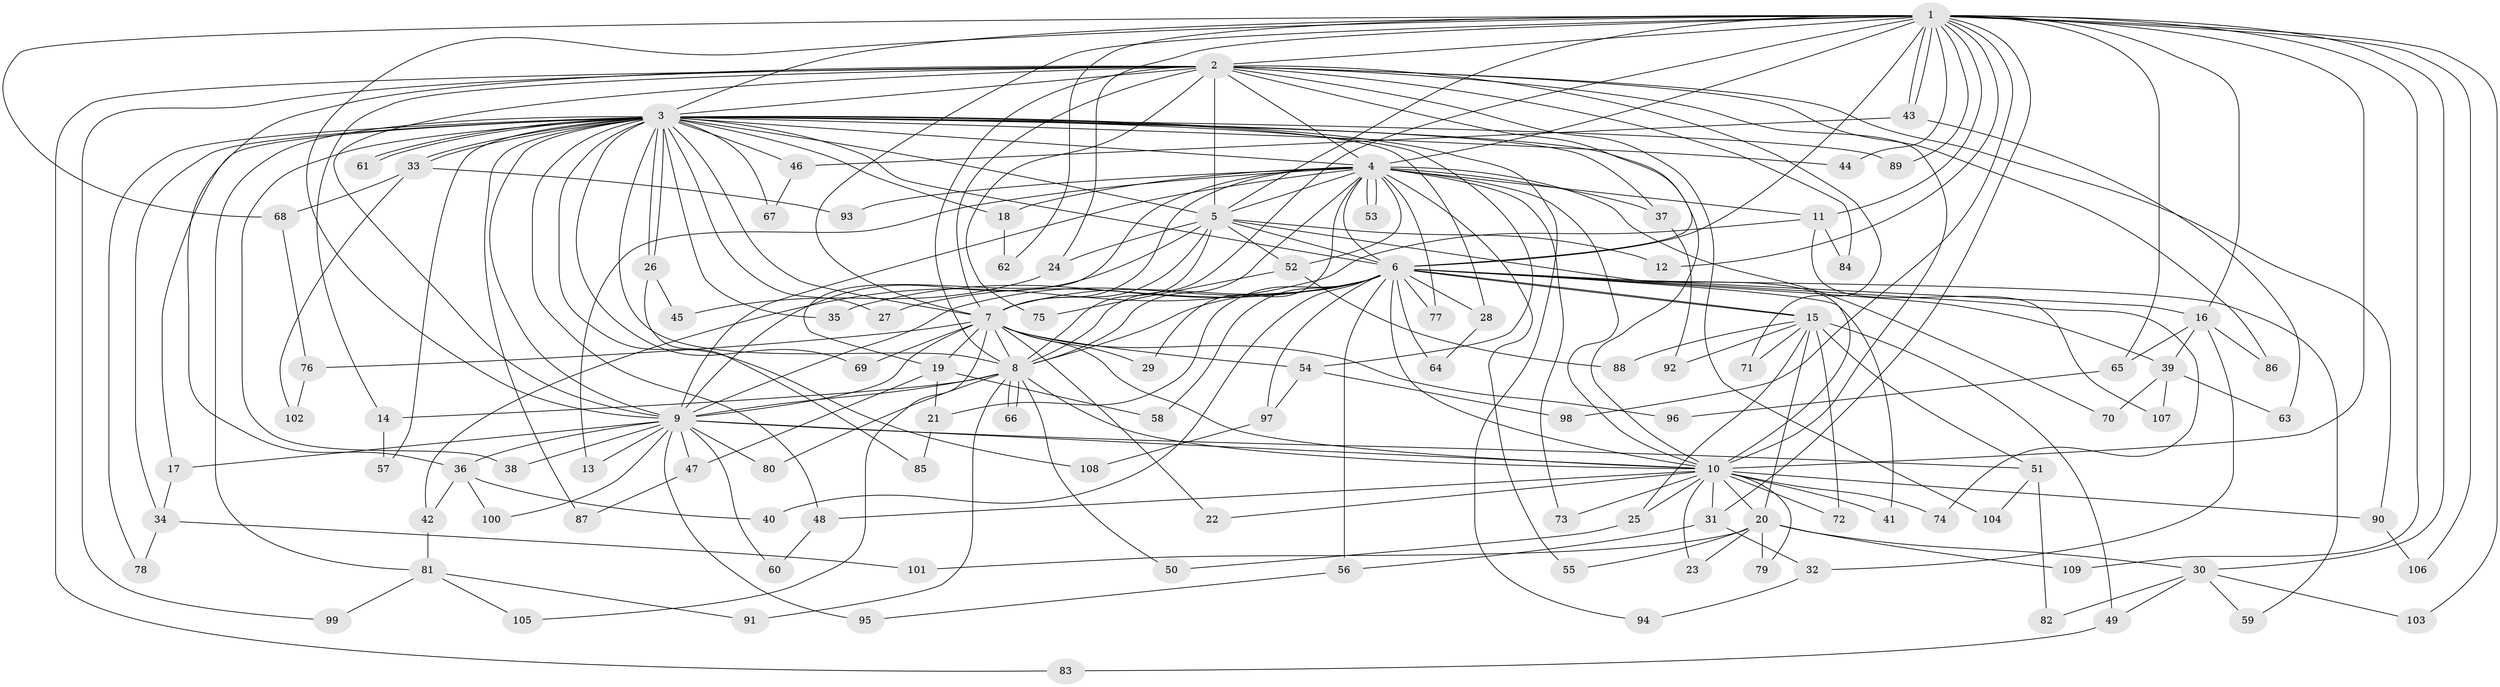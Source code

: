 // coarse degree distribution, {24: 0.011904761904761904, 18: 0.03571428571428571, 34: 0.011904761904761904, 25: 0.023809523809523808, 11: 0.011904761904761904, 16: 0.011904761904761904, 15: 0.011904761904761904, 6: 0.023809523809523808, 2: 0.5357142857142857, 3: 0.15476190476190477, 10: 0.011904761904761904, 7: 0.023809523809523808, 4: 0.07142857142857142, 5: 0.05952380952380952}
// Generated by graph-tools (version 1.1) at 2025/23/03/03/25 07:23:41]
// undirected, 109 vertices, 243 edges
graph export_dot {
graph [start="1"]
  node [color=gray90,style=filled];
  1;
  2;
  3;
  4;
  5;
  6;
  7;
  8;
  9;
  10;
  11;
  12;
  13;
  14;
  15;
  16;
  17;
  18;
  19;
  20;
  21;
  22;
  23;
  24;
  25;
  26;
  27;
  28;
  29;
  30;
  31;
  32;
  33;
  34;
  35;
  36;
  37;
  38;
  39;
  40;
  41;
  42;
  43;
  44;
  45;
  46;
  47;
  48;
  49;
  50;
  51;
  52;
  53;
  54;
  55;
  56;
  57;
  58;
  59;
  60;
  61;
  62;
  63;
  64;
  65;
  66;
  67;
  68;
  69;
  70;
  71;
  72;
  73;
  74;
  75;
  76;
  77;
  78;
  79;
  80;
  81;
  82;
  83;
  84;
  85;
  86;
  87;
  88;
  89;
  90;
  91;
  92;
  93;
  94;
  95;
  96;
  97;
  98;
  99;
  100;
  101;
  102;
  103;
  104;
  105;
  106;
  107;
  108;
  109;
  1 -- 2;
  1 -- 3;
  1 -- 4;
  1 -- 5;
  1 -- 6;
  1 -- 7;
  1 -- 8;
  1 -- 9;
  1 -- 10;
  1 -- 11;
  1 -- 12;
  1 -- 16;
  1 -- 24;
  1 -- 30;
  1 -- 31;
  1 -- 43;
  1 -- 43;
  1 -- 44;
  1 -- 62;
  1 -- 65;
  1 -- 68;
  1 -- 89;
  1 -- 98;
  1 -- 103;
  1 -- 106;
  1 -- 109;
  2 -- 3;
  2 -- 4;
  2 -- 5;
  2 -- 6;
  2 -- 7;
  2 -- 8;
  2 -- 9;
  2 -- 10;
  2 -- 14;
  2 -- 36;
  2 -- 71;
  2 -- 75;
  2 -- 83;
  2 -- 84;
  2 -- 86;
  2 -- 90;
  2 -- 99;
  2 -- 104;
  3 -- 4;
  3 -- 5;
  3 -- 6;
  3 -- 7;
  3 -- 8;
  3 -- 9;
  3 -- 10;
  3 -- 17;
  3 -- 18;
  3 -- 26;
  3 -- 26;
  3 -- 27;
  3 -- 28;
  3 -- 33;
  3 -- 33;
  3 -- 34;
  3 -- 35;
  3 -- 37;
  3 -- 38;
  3 -- 44;
  3 -- 46;
  3 -- 48;
  3 -- 54;
  3 -- 57;
  3 -- 61;
  3 -- 61;
  3 -- 67;
  3 -- 69;
  3 -- 78;
  3 -- 81;
  3 -- 87;
  3 -- 89;
  3 -- 94;
  3 -- 108;
  4 -- 5;
  4 -- 6;
  4 -- 7;
  4 -- 8;
  4 -- 9;
  4 -- 10;
  4 -- 11;
  4 -- 13;
  4 -- 18;
  4 -- 19;
  4 -- 29;
  4 -- 37;
  4 -- 52;
  4 -- 53;
  4 -- 53;
  4 -- 55;
  4 -- 70;
  4 -- 73;
  4 -- 77;
  4 -- 93;
  5 -- 6;
  5 -- 7;
  5 -- 8;
  5 -- 9;
  5 -- 10;
  5 -- 12;
  5 -- 24;
  5 -- 52;
  6 -- 7;
  6 -- 8;
  6 -- 9;
  6 -- 10;
  6 -- 15;
  6 -- 15;
  6 -- 16;
  6 -- 21;
  6 -- 27;
  6 -- 28;
  6 -- 35;
  6 -- 39;
  6 -- 40;
  6 -- 41;
  6 -- 56;
  6 -- 58;
  6 -- 59;
  6 -- 64;
  6 -- 74;
  6 -- 77;
  6 -- 97;
  7 -- 8;
  7 -- 9;
  7 -- 10;
  7 -- 19;
  7 -- 22;
  7 -- 29;
  7 -- 54;
  7 -- 69;
  7 -- 76;
  7 -- 96;
  7 -- 105;
  8 -- 9;
  8 -- 10;
  8 -- 14;
  8 -- 50;
  8 -- 66;
  8 -- 66;
  8 -- 80;
  8 -- 91;
  9 -- 10;
  9 -- 13;
  9 -- 17;
  9 -- 36;
  9 -- 38;
  9 -- 47;
  9 -- 51;
  9 -- 60;
  9 -- 80;
  9 -- 95;
  9 -- 100;
  10 -- 20;
  10 -- 22;
  10 -- 23;
  10 -- 25;
  10 -- 31;
  10 -- 41;
  10 -- 48;
  10 -- 72;
  10 -- 73;
  10 -- 74;
  10 -- 79;
  10 -- 90;
  11 -- 42;
  11 -- 84;
  11 -- 107;
  14 -- 57;
  15 -- 20;
  15 -- 25;
  15 -- 49;
  15 -- 51;
  15 -- 71;
  15 -- 72;
  15 -- 88;
  15 -- 92;
  16 -- 32;
  16 -- 39;
  16 -- 65;
  16 -- 86;
  17 -- 34;
  18 -- 62;
  19 -- 21;
  19 -- 47;
  19 -- 58;
  20 -- 23;
  20 -- 30;
  20 -- 55;
  20 -- 79;
  20 -- 101;
  20 -- 109;
  21 -- 85;
  24 -- 45;
  25 -- 50;
  26 -- 45;
  26 -- 85;
  28 -- 64;
  30 -- 49;
  30 -- 59;
  30 -- 82;
  30 -- 103;
  31 -- 32;
  31 -- 56;
  32 -- 94;
  33 -- 68;
  33 -- 93;
  33 -- 102;
  34 -- 78;
  34 -- 101;
  36 -- 40;
  36 -- 42;
  36 -- 100;
  37 -- 92;
  39 -- 63;
  39 -- 70;
  39 -- 107;
  42 -- 81;
  43 -- 46;
  43 -- 63;
  46 -- 67;
  47 -- 87;
  48 -- 60;
  49 -- 83;
  51 -- 82;
  51 -- 104;
  52 -- 75;
  52 -- 88;
  54 -- 97;
  54 -- 98;
  56 -- 95;
  65 -- 96;
  68 -- 76;
  76 -- 102;
  81 -- 91;
  81 -- 99;
  81 -- 105;
  90 -- 106;
  97 -- 108;
}
